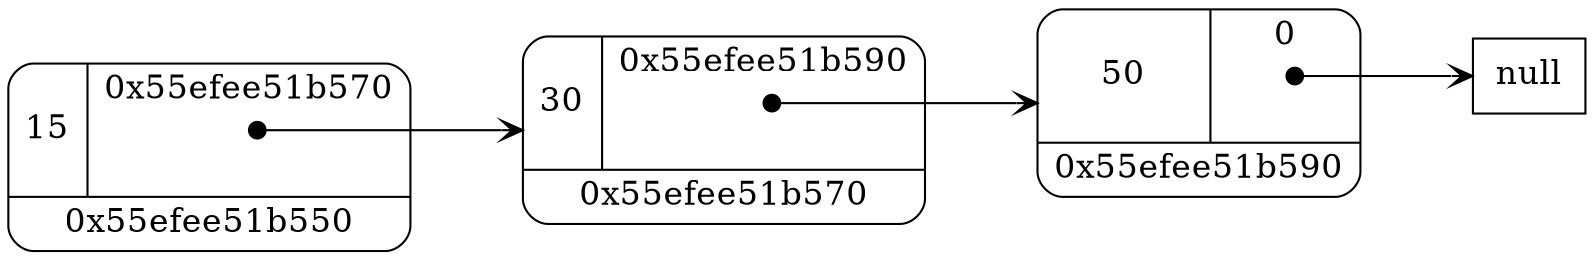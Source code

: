 digraph ll {
	node [shape=Mrecord, fontsize=16];
	rankdir=LR;
	edge [tailclip=false];
ranksep=.75;
	nodo1 [height = 0.015, width = 0.03,label="{ {<data> 15 } | <ref> 0x55efee51b570\n\n\n} | <actual> 0x55efee51b550 "];
	nodo2 [height = 0.015, width = 0.03,label="{ {<data> 30 } | <ref> 0x55efee51b590\n\n\n} | <actual> 0x55efee51b570 "];
	nodo3 [height = 0.015, width = 0.03,label="{ {<data> 50 } | <ref> 0\n\n\n} | <actual> 0x55efee51b590 "];
	null[shape=box];

	nodo1:ref:c -> nodo2[arrowtail=dot, arrowhead=vee, dir=both];
	nodo2:ref:c -> nodo3[arrowtail=dot, arrowhead=vee, dir=both];
	nodo3:ref:c -> null [arrowtail=dot, arrowhead=vee, dir=both];
}

